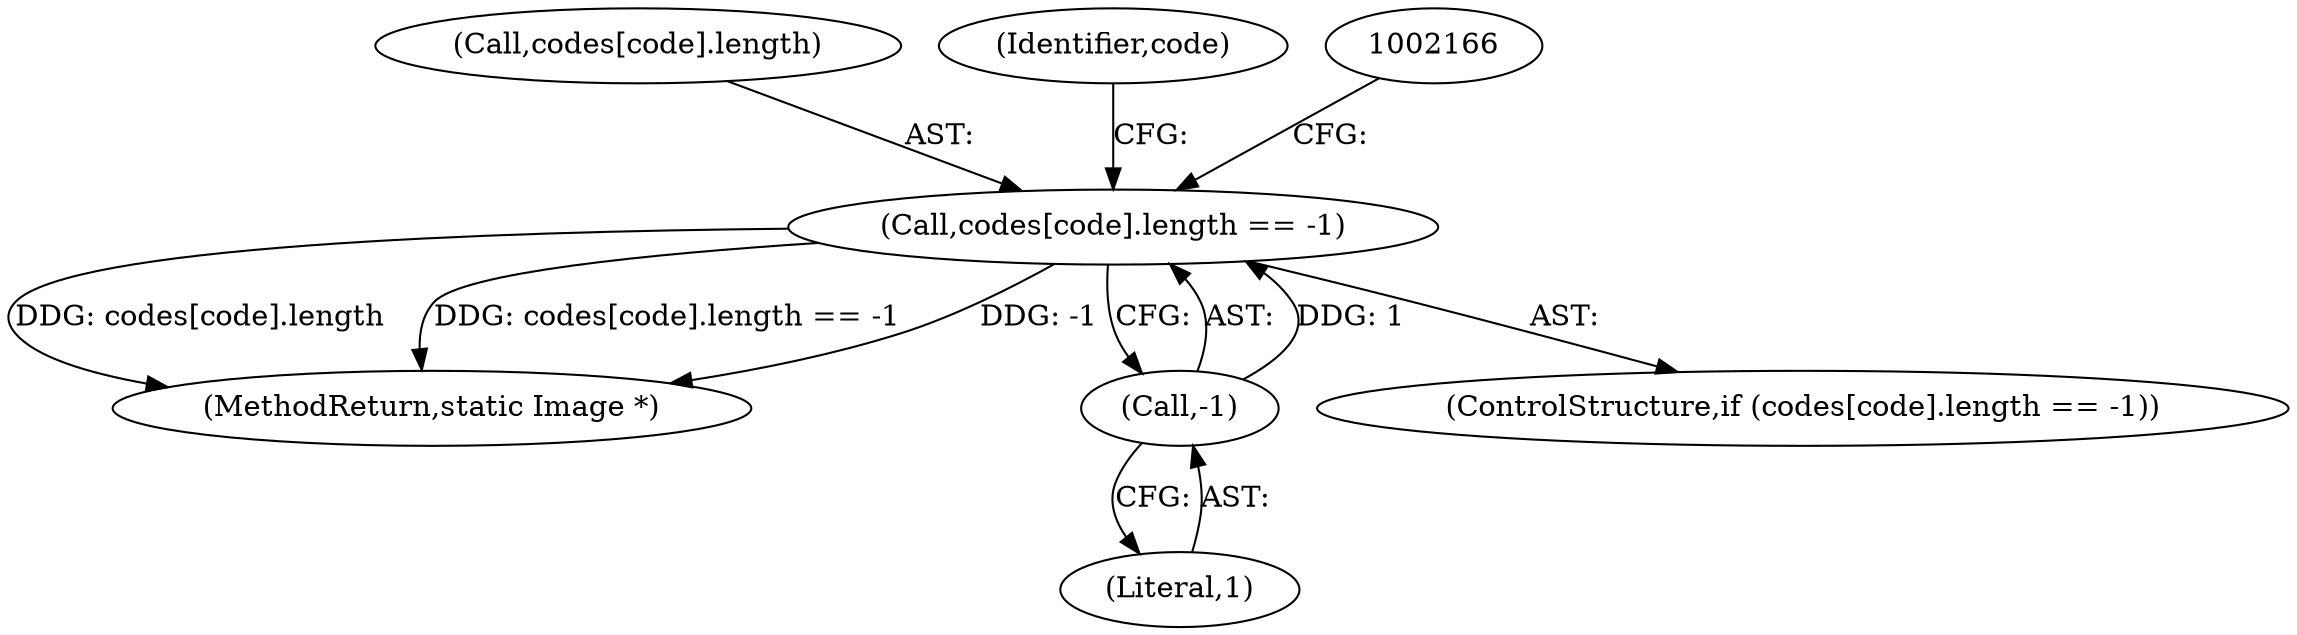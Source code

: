 digraph "0_ImageMagick_6b6bff054d569a77973f2140c0e86366e6168a6c_1@array" {
"1002157" [label="(Call,codes[code].length == -1)"];
"1002163" [label="(Call,-1)"];
"1002157" [label="(Call,codes[code].length == -1)"];
"1002575" [label="(MethodReturn,static Image *)"];
"1002164" [label="(Literal,1)"];
"1002158" [label="(Call,codes[code].length)"];
"1002171" [label="(Identifier,code)"];
"1002156" [label="(ControlStructure,if (codes[code].length == -1))"];
"1002163" [label="(Call,-1)"];
"1002157" -> "1002156"  [label="AST: "];
"1002157" -> "1002163"  [label="CFG: "];
"1002158" -> "1002157"  [label="AST: "];
"1002163" -> "1002157"  [label="AST: "];
"1002166" -> "1002157"  [label="CFG: "];
"1002171" -> "1002157"  [label="CFG: "];
"1002157" -> "1002575"  [label="DDG: codes[code].length"];
"1002157" -> "1002575"  [label="DDG: codes[code].length == -1"];
"1002157" -> "1002575"  [label="DDG: -1"];
"1002163" -> "1002157"  [label="DDG: 1"];
"1002163" -> "1002164"  [label="CFG: "];
"1002164" -> "1002163"  [label="AST: "];
}

